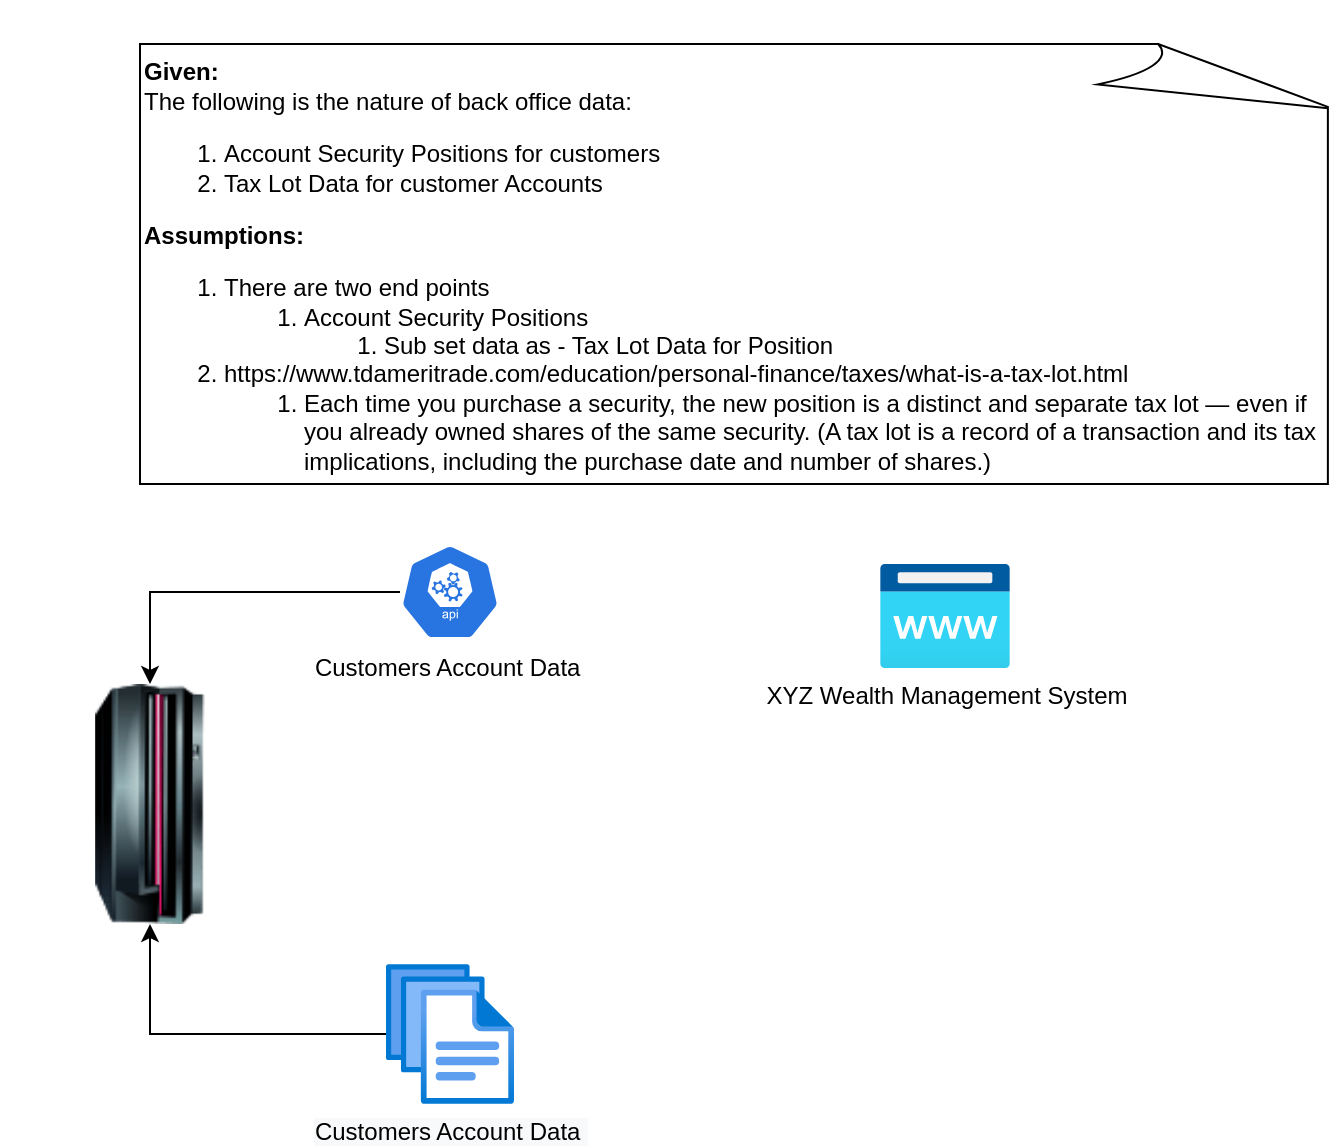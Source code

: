 <mxfile version="20.6.0" type="github" pages="3">
  <diagram id="o-PVrU7RFIEbedOI8Qb6" name="Current State">
    <mxGraphModel dx="1422" dy="786" grid="1" gridSize="10" guides="1" tooltips="1" connect="1" arrows="1" fold="1" page="1" pageScale="1" pageWidth="850" pageHeight="1100" math="0" shadow="0">
      <root>
        <mxCell id="0" />
        <mxCell id="1" parent="0" />
        <mxCell id="q3xTupe04iv9p-WDnLsS-1" value="" style="image;html=1;image=img/lib/clip_art/computers/Mainframe_128x128.png" parent="1" vertex="1">
          <mxGeometry x="140" y="360" width="150" height="120" as="geometry" />
        </mxCell>
        <mxCell id="q3xTupe04iv9p-WDnLsS-3" style="edgeStyle=orthogonalEdgeStyle;rounded=0;orthogonalLoop=1;jettySize=auto;html=1;entryX=0.5;entryY=0;entryDx=0;entryDy=0;" parent="1" source="q3xTupe04iv9p-WDnLsS-2" target="q3xTupe04iv9p-WDnLsS-1" edge="1">
          <mxGeometry relative="1" as="geometry" />
        </mxCell>
        <mxCell id="q3xTupe04iv9p-WDnLsS-2" value="&lt;span style=&quot;text-align: left;&quot;&gt;Customers Account Data&amp;nbsp;&lt;/span&gt;&lt;span style=&quot;text-align: left;&quot;&gt;&lt;br&gt;&lt;/span&gt;" style="sketch=0;html=1;dashed=0;whitespace=wrap;fillColor=#2875E2;strokeColor=#ffffff;points=[[0.005,0.63,0],[0.1,0.2,0],[0.9,0.2,0],[0.5,0,0],[0.995,0.63,0],[0.72,0.99,0],[0.5,1,0],[0.28,0.99,0]];verticalLabelPosition=bottom;align=center;verticalAlign=top;shape=mxgraph.kubernetes.icon;prIcon=api" parent="1" vertex="1">
          <mxGeometry x="340" y="290" width="50" height="48" as="geometry" />
        </mxCell>
        <mxCell id="q3xTupe04iv9p-WDnLsS-5" style="edgeStyle=orthogonalEdgeStyle;rounded=0;orthogonalLoop=1;jettySize=auto;html=1;entryX=0.5;entryY=1;entryDx=0;entryDy=0;" parent="1" source="q3xTupe04iv9p-WDnLsS-4" target="q3xTupe04iv9p-WDnLsS-1" edge="1">
          <mxGeometry relative="1" as="geometry" />
        </mxCell>
        <mxCell id="q3xTupe04iv9p-WDnLsS-4" value="&lt;span style=&quot;background-color: rgb(248, 249, 250); text-align: left;&quot;&gt;Customers Account Data&amp;nbsp;&lt;/span&gt;" style="aspect=fixed;html=1;points=[];align=center;image;fontSize=12;image=img/lib/azure2/general/Files.svg;" parent="1" vertex="1">
          <mxGeometry x="333" y="500" width="64" height="70" as="geometry" />
        </mxCell>
        <mxCell id="q3xTupe04iv9p-WDnLsS-6" value="&lt;div&gt;&lt;br&gt;&lt;/div&gt;&lt;div&gt;&lt;br&gt;&lt;/div&gt;&lt;div&gt;&lt;b&gt;Given:&amp;nbsp;&lt;/b&gt;&lt;/div&gt;&lt;div&gt;The following is the nature of back office data:&lt;/div&gt;&lt;div&gt;&lt;ol&gt;&lt;li&gt;Account Security Positions for customers&lt;/li&gt;&lt;li&gt;Tax Lot Data for customer Accounts&lt;/li&gt;&lt;/ol&gt;&lt;div&gt;&lt;b&gt;Assumptions:&lt;/b&gt;&lt;/div&gt;&lt;/div&gt;&lt;div&gt;&lt;ol&gt;&lt;li&gt;There are two end points&lt;/li&gt;&lt;ol&gt;&lt;li&gt;Account Security Positions&lt;/li&gt;&lt;ol&gt;&lt;li&gt;Sub set data as - Tax Lot Data for Position&lt;/li&gt;&lt;/ol&gt;&lt;/ol&gt;&lt;li&gt;https://www.tdameritrade.com/education/personal-finance/taxes/what-is-a-tax-lot.html&lt;/li&gt;&lt;ol&gt;&lt;li&gt;Each time you purchase a security, the new position is a distinct and separate tax lot — even if you already owned shares of the same security. (A tax lot is a record of a transaction and its tax implications, including the purchase date and number of shares.)&lt;/li&gt;&lt;/ol&gt;&lt;/ol&gt;&lt;div&gt;&lt;br&gt;&lt;/div&gt;&lt;/div&gt;" style="whiteSpace=wrap;html=1;shape=mxgraph.basic.document;align=left;" parent="1" vertex="1">
          <mxGeometry x="210" y="40" width="600" height="220" as="geometry" />
        </mxCell>
        <mxCell id="z6O1NbABLcKPI-ZB7ojw-1" value="XYZ Wealth Management System" style="aspect=fixed;html=1;points=[];align=center;image;fontSize=12;image=img/lib/azure2/app_services/App_Service_Domains.svg;" parent="1" vertex="1">
          <mxGeometry x="580" y="300" width="65" height="52" as="geometry" />
        </mxCell>
      </root>
    </mxGraphModel>
  </diagram>
  <diagram id="u9GVHIPmpUWJxlPkTdm8" name="Discussion">
    <mxGraphModel dx="981" dy="542" grid="1" gridSize="10" guides="1" tooltips="1" connect="1" arrows="1" fold="1" page="1" pageScale="1" pageWidth="850" pageHeight="1100" math="0" shadow="0">
      <root>
        <mxCell id="0" />
        <mxCell id="1" parent="0" />
        <mxCell id="ALKuPea_s1evwIihJP0Q-1" value="Cross-Functional Flowchart" style="shape=table;childLayout=tableLayout;startSize=40;collapsible=0;recursiveResize=0;expand=0;" parent="1" vertex="1">
          <mxGeometry x="60" y="100" width="1420.0" height="810" as="geometry" />
        </mxCell>
        <mxCell id="ALKuPea_s1evwIihJP0Q-2" value="Functional Requirements" style="shape=tableRow;horizontal=0;swimlaneHead=0;swimlaneBody=0;top=0;left=0;bottom=0;right=0;dropTarget=0;fontStyle=0;fillColor=none;points=[[0,0.5],[1,0.5]];portConstraint=eastwest;startSize=40;collapsible=0;recursiveResize=0;expand=0;" parent="ALKuPea_s1evwIihJP0Q-1" vertex="1">
          <mxGeometry y="40" width="1420.0" height="460" as="geometry" />
        </mxCell>
        <mxCell id="ALKuPea_s1evwIihJP0Q-3" value="Current State" style="swimlane;swimlaneHead=0;swimlaneBody=0;fontStyle=0;connectable=0;fillColor=none;startSize=40;collapsible=0;recursiveResize=0;expand=0;" parent="ALKuPea_s1evwIihJP0Q-2" vertex="1">
          <mxGeometry x="40" width="660" height="460" as="geometry">
            <mxRectangle width="660" height="460" as="alternateBounds" />
          </mxGeometry>
        </mxCell>
        <mxCell id="4kDXwAbJmGrS9gbSMNsB-1" value="&lt;ol&gt;&lt;li&gt;&lt;span style=&quot;background-color: initial;&quot;&gt;Who are the end users of the application ?&lt;/span&gt;&lt;/li&gt;&lt;ul&gt;&lt;li&gt;&lt;span style=&quot;background-color: initial;&quot;&gt;Only the Advisers ?&amp;nbsp;&lt;/span&gt;&lt;/li&gt;&lt;li&gt;&lt;strike&gt;Or Customers will also have access to the back off systems ?&amp;nbsp;&lt;/strike&gt;&lt;/li&gt;&lt;li&gt;&lt;b&gt;Assumption: &lt;/b&gt;Since this is used by the back office assuming the application is only used by the advisers&lt;/li&gt;&lt;/ul&gt;&lt;li&gt;&lt;span style=&quot;background-color: initial;&quot;&gt;How many advisers are there?&amp;nbsp;&lt;/span&gt;&lt;/li&gt;&lt;ul&gt;&lt;li&gt;&lt;span style=&quot;background-color: initial;&quot;&gt;&lt;br&gt;&lt;/span&gt;&lt;/li&gt;&lt;/ul&gt;&lt;li&gt;&lt;span style=&quot;background-color: initial;&quot;&gt;Current uses cases of the application ?&amp;nbsp;&lt;/span&gt;&lt;/li&gt;&lt;ul&gt;&lt;li&gt;&lt;span style=&quot;background-color: initial;&quot;&gt;&lt;br&gt;&lt;/span&gt;&lt;/li&gt;&lt;/ul&gt;&lt;li&gt;Is the current back office systems service end points serves the real time data ?&amp;nbsp;&lt;/li&gt;&lt;ul&gt;&lt;li&gt;&lt;br&gt;&lt;/li&gt;&lt;/ul&gt;&lt;li&gt;Is the vendor owns the data or only provide the services to process and serve the data?&amp;nbsp;&lt;/li&gt;&lt;ul&gt;&lt;li&gt;&lt;b&gt;Assumption: &lt;/b&gt;Vendor only provide the services and Data is owned by the XYZ Wealth Management.&amp;nbsp;&lt;/li&gt;&lt;/ul&gt;&lt;li&gt;&lt;span&gt;Is the realized and unrealized gains/losses for the customer data is available?&lt;/span&gt;&lt;br&gt;&lt;/li&gt;&lt;ul&gt;&lt;li&gt;&lt;span&gt;&lt;br&gt;&lt;/span&gt;&lt;/li&gt;&lt;/ul&gt;&lt;li&gt;&lt;span&gt;&lt;b style=&quot;&quot;&gt;&amp;nbsp;&lt;/b&gt;What is the use case&amp;nbsp;of the weekly files?&lt;div style=&quot;&quot;&gt;&lt;span style=&quot;background-color: initial;&quot;&gt;&lt;br&gt;&lt;/span&gt;&lt;/div&gt;&lt;span style=&quot;&quot;&gt;&amp;nbsp;&lt;/span&gt;&lt;br&gt;&lt;/span&gt;&lt;/li&gt;&lt;/ol&gt;&lt;div&gt;&lt;br&gt;&lt;/div&gt;" style="text;html=1;align=left;verticalAlign=middle;resizable=0;points=[];autosize=1;strokeColor=none;fillColor=none;" parent="ALKuPea_s1evwIihJP0Q-3" vertex="1">
          <mxGeometry y="60" width="660" height="300" as="geometry" />
        </mxCell>
        <mxCell id="ALKuPea_s1evwIihJP0Q-4" value="Future State " style="swimlane;swimlaneHead=0;swimlaneBody=0;fontStyle=0;connectable=0;fillColor=none;startSize=40;collapsible=0;recursiveResize=0;expand=0;" parent="ALKuPea_s1evwIihJP0Q-2" vertex="1">
          <mxGeometry x="700" width="720" height="460" as="geometry">
            <mxRectangle width="720" height="460" as="alternateBounds" />
          </mxGeometry>
        </mxCell>
        <mxCell id="4kDXwAbJmGrS9gbSMNsB-5" value="&lt;ol&gt;&lt;li style=&quot;text-align: left;&quot;&gt;What are the uses cases of the future solution?&lt;/li&gt;&lt;ul&gt;&lt;li style=&quot;text-align: left;&quot;&gt;&lt;span style=&quot;line-height: 107%;&quot;&gt;&lt;font color=&quot;#009900&quot; style=&quot;font-size: 12px;&quot;&gt;Existing:&amp;nbsp;&lt;/font&gt;&lt;/span&gt;&lt;/li&gt;&lt;ul&gt;&lt;li style=&quot;text-align: left;&quot;&gt;&lt;font color=&quot;#009900&quot;&gt;&lt;span style=&quot;line-height: 107%;&quot;&gt;&lt;font style=&quot;font-size: 12px;&quot;&gt;Account Security Positions for customers&lt;/font&gt;&lt;/span&gt;&lt;span style=&quot;font-size: 11pt; line-height: 107%;&quot;&gt;&amp;nbsp;&lt;/span&gt;&lt;/font&gt;&lt;/li&gt;&lt;li style=&quot;text-align: left;&quot;&gt;&lt;font color=&quot;#009900&quot; style=&quot;font-size: 12px;&quot;&gt;Tax Lot Data for the customer accounts&lt;/font&gt;&lt;/li&gt;&lt;/ul&gt;&lt;li style=&quot;text-align: left;&quot;&gt;&lt;font style=&quot;font-size: 12px;&quot;&gt;New&lt;/font&gt;&lt;/li&gt;&lt;ul&gt;&lt;li style=&quot;text-align: left;&quot;&gt;&lt;br&gt;&lt;/li&gt;&lt;li style=&quot;text-align: left;&quot;&gt;Rules to follow while calculating the Loss Harvesting Dash boards&lt;/li&gt;&lt;li style=&quot;text-align: left;&quot;&gt;&lt;font color=&quot;#009900&quot;&gt;Assumption: Wash sale out of scope for this discussion.&lt;/font&gt;&amp;nbsp;&amp;nbsp;&lt;/li&gt;&lt;/ul&gt;&lt;/ul&gt;&lt;li style=&quot;text-align: left;&quot;&gt;&amp;nbsp;Are you expecting Data Migration from existing mainframe systems?&lt;/li&gt;&lt;ul&gt;&lt;li style=&quot;text-align: left;&quot;&gt;&lt;br&gt;&lt;/li&gt;&lt;/ul&gt;&lt;li style=&quot;text-align: left;&quot;&gt;Where are you planning to deploy this App?&lt;/li&gt;&lt;ul&gt;&lt;li style=&quot;text-align: left;&quot;&gt;One Prem/Cloud&amp;nbsp;&lt;/li&gt;&lt;li style=&quot;text-align: left;&quot;&gt;&lt;b&gt;Assumption: &lt;font color=&quot;#009900&quot;&gt;Could&lt;/font&gt;&lt;/b&gt;&lt;/li&gt;&lt;/ul&gt;&lt;li style=&quot;text-align: left;&quot;&gt;Since this regulated data what are the measures to take while processing the data?&lt;/li&gt;&lt;li style=&quot;text-align: left;&quot;&gt;Do we need to maintain the access logs of the customer data?&lt;/li&gt;&lt;ul&gt;&lt;li style=&quot;text-align: left;&quot;&gt;&lt;br&gt;&lt;/li&gt;&lt;/ul&gt;&lt;li style=&quot;text-align: left;&quot;&gt;How does the advisor communicate with the customer to give the advisors?&lt;/li&gt;&lt;li style=&quot;text-align: left;&quot;&gt;Do we need to send Mail/email communications with the customers?&lt;/li&gt;&lt;li style=&quot;text-align: left;&quot;&gt;Are the services are Paid services or Free?&lt;/li&gt;&lt;ol&gt;&lt;li style=&quot;text-align: left;&quot;&gt;if they are paid billing requirements?&amp;nbsp;&amp;nbsp;&lt;/li&gt;&lt;/ol&gt;&lt;li style=&quot;text-align: left;&quot;&gt;Will advisor be accessing multiple customer data at the same time?&amp;nbsp;&lt;/li&gt;&lt;ul&gt;&lt;li style=&quot;text-align: left;&quot;&gt;&lt;br&gt;&lt;/li&gt;&lt;/ul&gt;&lt;li style=&quot;text-align: left;&quot;&gt;Are you looking to consider integration with any ratings data provided by the market analysts before suggest to sell a position?&amp;nbsp;&lt;/li&gt;&lt;/ol&gt;" style="text;html=1;align=center;verticalAlign=middle;resizable=0;points=[];autosize=1;strokeColor=none;fillColor=none;" parent="ALKuPea_s1evwIihJP0Q-4" vertex="1">
          <mxGeometry x="-10" y="45" width="740" height="370" as="geometry" />
        </mxCell>
        <mxCell id="ALKuPea_s1evwIihJP0Q-5" value="Non Functional Requirements(NFR)" style="shape=tableRow;horizontal=0;swimlaneHead=0;swimlaneBody=0;top=0;left=0;bottom=0;right=0;dropTarget=0;fontStyle=0;fillColor=none;points=[[0,0.5],[1,0.5]];portConstraint=eastwest;startSize=40;collapsible=0;recursiveResize=0;expand=0;" parent="ALKuPea_s1evwIihJP0Q-1" vertex="1">
          <mxGeometry y="500" width="1420.0" height="310" as="geometry" />
        </mxCell>
        <mxCell id="ALKuPea_s1evwIihJP0Q-6" value="" style="swimlane;swimlaneHead=0;swimlaneBody=0;fontStyle=0;connectable=0;fillColor=none;startSize=0;collapsible=0;recursiveResize=0;expand=0;" parent="ALKuPea_s1evwIihJP0Q-5" vertex="1">
          <mxGeometry x="40" width="660" height="310" as="geometry">
            <mxRectangle width="660" height="310" as="alternateBounds" />
          </mxGeometry>
        </mxCell>
        <mxCell id="ALKuPea_s1evwIihJP0Q-7" value="" style="swimlane;swimlaneHead=0;swimlaneBody=0;fontStyle=0;connectable=0;fillColor=none;startSize=0;collapsible=0;recursiveResize=0;expand=0;" parent="ALKuPea_s1evwIihJP0Q-5" vertex="1">
          <mxGeometry x="700" width="720" height="310" as="geometry">
            <mxRectangle width="720" height="310" as="alternateBounds" />
          </mxGeometry>
        </mxCell>
        <mxCell id="4kDXwAbJmGrS9gbSMNsB-6" value="&lt;ol&gt;&lt;li style=&quot;text-align: left;&quot;&gt;&lt;span style=&quot;&quot;&gt;What are the peak loads ?&lt;/span&gt;&lt;/li&gt;&lt;li style=&quot;text-align: left;&quot;&gt;&lt;span style=&quot;&quot;&gt;Where the Advisors are located ?&amp;nbsp;&amp;nbsp;&lt;/span&gt;&lt;/li&gt;&lt;/ol&gt;" style="text;html=1;align=center;verticalAlign=middle;resizable=0;points=[];autosize=1;strokeColor=none;fillColor=none;" parent="ALKuPea_s1evwIihJP0Q-7" vertex="1">
          <mxGeometry x="10" y="5" width="250" height="70" as="geometry" />
        </mxCell>
        <mxCell id="ALKuPea_s1evwIihJP0Q-8" value="" style="shape=singleArrow;whiteSpace=wrap;html=1;" parent="1" vertex="1">
          <mxGeometry x="1550" y="440" width="100" height="60" as="geometry" />
        </mxCell>
        <mxCell id="ALKuPea_s1evwIihJP0Q-17" value="Key takeaways" style="shape=table;childLayout=tableLayout;startSize=40;collapsible=0;recursiveResize=0;expand=0;" parent="1" vertex="1">
          <mxGeometry x="1740" y="100" width="290" height="820" as="geometry" />
        </mxCell>
        <mxCell id="ALKuPea_s1evwIihJP0Q-18" value="Functional Requirements" style="shape=tableRow;horizontal=0;swimlaneHead=0;swimlaneBody=0;top=0;left=0;bottom=0;right=0;dropTarget=0;fontStyle=0;fillColor=none;points=[[0,0.5],[1,0.5]];portConstraint=eastwest;startSize=40;collapsible=0;recursiveResize=0;expand=0;" parent="ALKuPea_s1evwIihJP0Q-17" vertex="1">
          <mxGeometry y="40" width="290" height="460" as="geometry" />
        </mxCell>
        <mxCell id="ALKuPea_s1evwIihJP0Q-19" value="MVP" style="swimlane;swimlaneHead=0;swimlaneBody=0;fontStyle=0;connectable=0;fillColor=none;startSize=40;collapsible=0;recursiveResize=0;expand=0;" parent="ALKuPea_s1evwIihJP0Q-18" vertex="1">
          <mxGeometry x="40" width="250" height="460" as="geometry">
            <mxRectangle width="250" height="460" as="alternateBounds" />
          </mxGeometry>
        </mxCell>
        <mxCell id="ALKuPea_s1evwIihJP0Q-20" value="Non Functional Requirements(NFR)" style="shape=tableRow;horizontal=0;swimlaneHead=0;swimlaneBody=0;top=0;left=0;bottom=0;right=0;dropTarget=0;fontStyle=0;fillColor=none;points=[[0,0.5],[1,0.5]];portConstraint=eastwest;startSize=40;collapsible=0;recursiveResize=0;expand=0;" parent="ALKuPea_s1evwIihJP0Q-17" vertex="1">
          <mxGeometry y="500" width="290" height="320" as="geometry" />
        </mxCell>
        <mxCell id="ALKuPea_s1evwIihJP0Q-21" value="" style="swimlane;swimlaneHead=0;swimlaneBody=0;fontStyle=0;connectable=0;fillColor=none;startSize=0;collapsible=0;recursiveResize=0;expand=0;" parent="ALKuPea_s1evwIihJP0Q-20" vertex="1">
          <mxGeometry x="40" width="250" height="320" as="geometry">
            <mxRectangle width="250" height="320" as="alternateBounds" />
          </mxGeometry>
        </mxCell>
      </root>
    </mxGraphModel>
  </diagram>
  <diagram id="PaW2ef6qxUGl2FeUnJ2f" name="Proposed Solution">
    <mxGraphModel dx="1422" dy="786" grid="1" gridSize="10" guides="1" tooltips="1" connect="1" arrows="1" fold="1" page="1" pageScale="1" pageWidth="850" pageHeight="1100" math="0" shadow="0">
      <root>
        <mxCell id="0" />
        <mxCell id="1" parent="0" />
      </root>
    </mxGraphModel>
  </diagram>
</mxfile>
